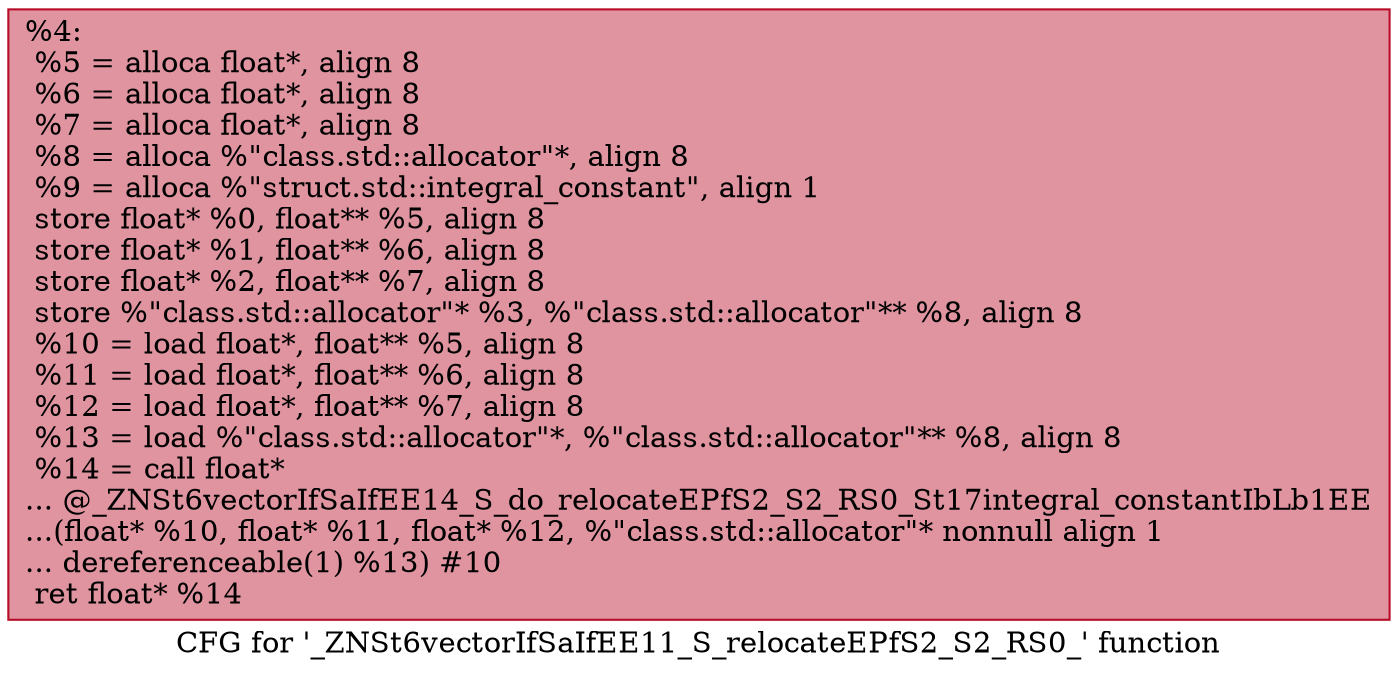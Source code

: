 digraph "CFG for '_ZNSt6vectorIfSaIfEE11_S_relocateEPfS2_S2_RS0_' function" {
	label="CFG for '_ZNSt6vectorIfSaIfEE11_S_relocateEPfS2_S2_RS0_' function";

	Node0x559354707680 [shape=record,color="#b70d28ff", style=filled, fillcolor="#b70d2870",label="{%4:\l  %5 = alloca float*, align 8\l  %6 = alloca float*, align 8\l  %7 = alloca float*, align 8\l  %8 = alloca %\"class.std::allocator\"*, align 8\l  %9 = alloca %\"struct.std::integral_constant\", align 1\l  store float* %0, float** %5, align 8\l  store float* %1, float** %6, align 8\l  store float* %2, float** %7, align 8\l  store %\"class.std::allocator\"* %3, %\"class.std::allocator\"** %8, align 8\l  %10 = load float*, float** %5, align 8\l  %11 = load float*, float** %6, align 8\l  %12 = load float*, float** %7, align 8\l  %13 = load %\"class.std::allocator\"*, %\"class.std::allocator\"** %8, align 8\l  %14 = call float*\l... @_ZNSt6vectorIfSaIfEE14_S_do_relocateEPfS2_S2_RS0_St17integral_constantIbLb1EE\l...(float* %10, float* %11, float* %12, %\"class.std::allocator\"* nonnull align 1\l... dereferenceable(1) %13) #10\l  ret float* %14\l}"];
}
